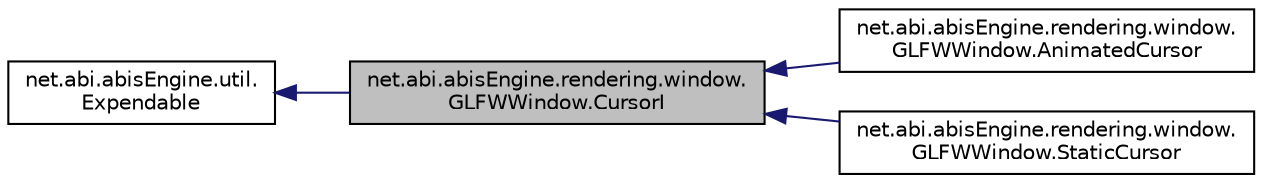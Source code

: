 digraph "net.abi.abisEngine.rendering.window.GLFWWindow.CursorI"
{
 // LATEX_PDF_SIZE
  edge [fontname="Helvetica",fontsize="10",labelfontname="Helvetica",labelfontsize="10"];
  node [fontname="Helvetica",fontsize="10",shape=record];
  rankdir="LR";
  Node1 [label="net.abi.abisEngine.rendering.window.\lGLFWWindow.CursorI",height=0.2,width=0.4,color="black", fillcolor="grey75", style="filled", fontcolor="black",tooltip=" "];
  Node2 -> Node1 [dir="back",color="midnightblue",fontsize="10",style="solid",fontname="Helvetica"];
  Node2 [label="net.abi.abisEngine.util.\lExpendable",height=0.2,width=0.4,color="black", fillcolor="white", style="filled",URL="$dd/d27/interfacenet_1_1abi_1_1abis_engine_1_1util_1_1_expendable.html",tooltip=" "];
  Node1 -> Node3 [dir="back",color="midnightblue",fontsize="10",style="solid",fontname="Helvetica"];
  Node3 [label="net.abi.abisEngine.rendering.window.\lGLFWWindow.AnimatedCursor",height=0.2,width=0.4,color="black", fillcolor="white", style="filled",URL="$d9/d95/classnet_1_1abi_1_1abis_engine_1_1rendering_1_1window_1_1_g_l_f_w_window_1_1_animated_cursor.html",tooltip=" "];
  Node1 -> Node4 [dir="back",color="midnightblue",fontsize="10",style="solid",fontname="Helvetica"];
  Node4 [label="net.abi.abisEngine.rendering.window.\lGLFWWindow.StaticCursor",height=0.2,width=0.4,color="black", fillcolor="white", style="filled",URL="$d6/d8c/classnet_1_1abi_1_1abis_engine_1_1rendering_1_1window_1_1_g_l_f_w_window_1_1_static_cursor.html",tooltip=" "];
}
